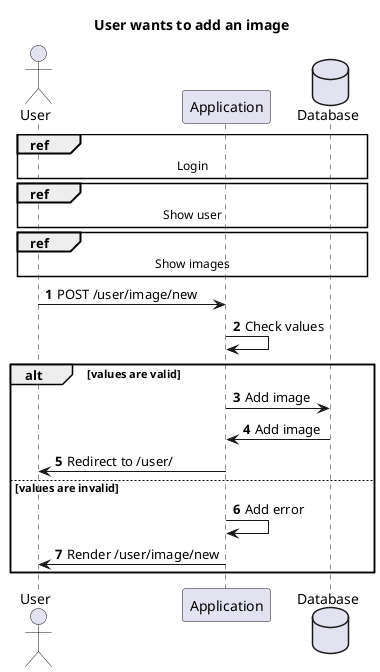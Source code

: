@startuml
autonumber
title       User wants to add an image
actor       User
participant Application
database    Database

ref over User, Application, Database: Login
ref over User, Application, Database: Show user
ref over User, Application, Database: Show images

User -> Application: POST /user/image/new
Application -> Application: Check values
alt values are valid
    Application -> Database: Add image
    Database -> Application: Add image
    Application -> User: Redirect to /user/
else values are invalid
    Application -> Application: Add error
    Application -> User: Render /user/image/new
end

@enduml
